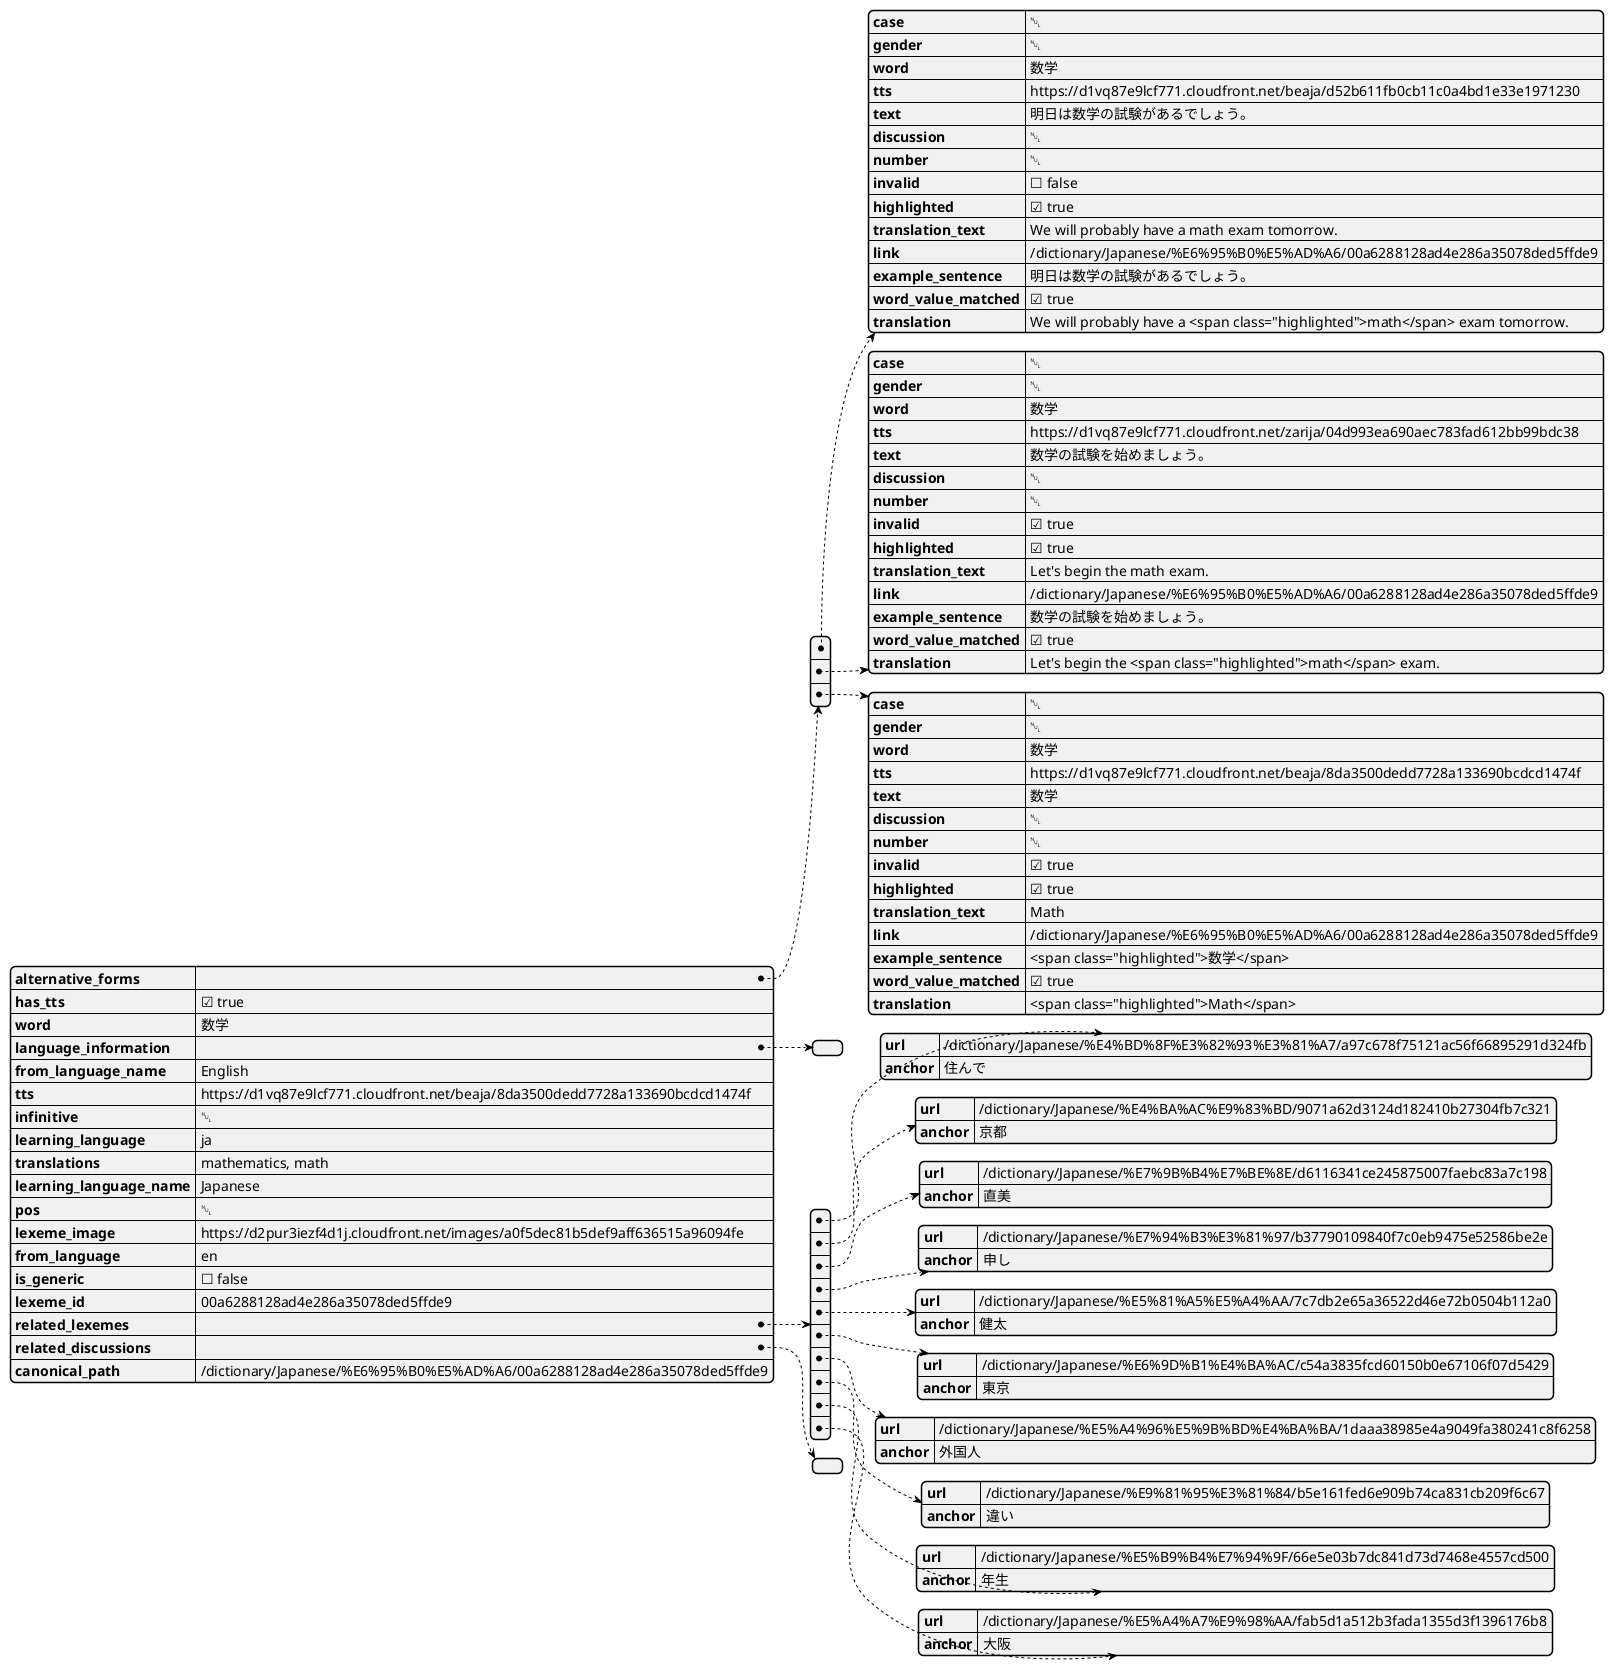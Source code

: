 @startjson "Word Definition"
{
    "alternative_forms": [
        {
            "case": null,
            "gender": null,
            "word": "数学",
            "tts": "https://d1vq87e9lcf771.cloudfront.net/beaja/d52b611fb0cb11c0a4bd1e33e1971230",
            "text": "明日は数学の試験があるでしょう。",
            "discussion": null,
            "number": null,
            "invalid": false,
            "highlighted": true,
            "translation_text": "We will probably have a math exam tomorrow.",
            "link": "/dictionary/Japanese/%E6%95%B0%E5%AD%A6/00a6288128ad4e286a35078ded5ffde9",
            "example_sentence": "明日は数学の試験があるでしょう。",
            "word_value_matched": true,
            "translation": "We will probably have a <span class=\"highlighted\">math</span> exam tomorrow."
        },
        {
            "case": null,
            "gender": null,
            "word": "数学",
            "tts": "https://d1vq87e9lcf771.cloudfront.net/zarija/04d993ea690aec783fad612bb99bdc38",
            "text": "数学の試験を始めましょう。",
            "discussion": null,
            "number": null,
            "invalid": true,
            "highlighted": true,
            "translation_text": "Let's begin the math exam.",
            "link": "/dictionary/Japanese/%E6%95%B0%E5%AD%A6/00a6288128ad4e286a35078ded5ffde9",
            "example_sentence": "数学の試験を始めましょう。",
            "word_value_matched": true,
            "translation": "Let's begin the <span class=\"highlighted\">math</span> exam."
        },
        {
            "case": null,
            "gender": null,
            "word": "数学",
            "tts": "https://d1vq87e9lcf771.cloudfront.net/beaja/8da3500dedd7728a133690bcdcd1474f",
            "text": "数学",
            "discussion": null,
            "number": null,
            "invalid": true,
            "highlighted": true,
            "translation_text": "Math",
            "link": "/dictionary/Japanese/%E6%95%B0%E5%AD%A6/00a6288128ad4e286a35078ded5ffde9",
            "example_sentence": "<span class=\"highlighted\">数学</span>",
            "word_value_matched": true,
            "translation": "<span class=\"highlighted\">Math</span>"
        }
    ],
    "has_tts": true,
    "word": "数学",
    "language_information": {},
    "from_language_name": "English",
    "tts": "https://d1vq87e9lcf771.cloudfront.net/beaja/8da3500dedd7728a133690bcdcd1474f",
    "infinitive": null,
    "learning_language": "ja",
    "translations": "mathematics, math",
    "learning_language_name": "Japanese",
    "pos": null,
    "lexeme_image": "https://d2pur3iezf4d1j.cloudfront.net/images/a0f5dec81b5def9aff636515a96094fe",
    "from_language": "en",
    "is_generic": false,
    "lexeme_id": "00a6288128ad4e286a35078ded5ffde9",
    "related_lexemes": [
        {
            "url": "/dictionary/Japanese/%E4%BD%8F%E3%82%93%E3%81%A7/a97c678f75121ac56f66895291d324fb",
            "anchor": "住んで"
        },
        {
            "url": "/dictionary/Japanese/%E4%BA%AC%E9%83%BD/9071a62d3124d182410b27304fb7c321",
            "anchor": "京都"
        },
        {
            "url": "/dictionary/Japanese/%E7%9B%B4%E7%BE%8E/d6116341ce245875007faebc83a7c198",
            "anchor": "直美"
        },
        {
            "url": "/dictionary/Japanese/%E7%94%B3%E3%81%97/b37790109840f7c0eb9475e52586be2e",
            "anchor": "申し"
        },
        {
            "url": "/dictionary/Japanese/%E5%81%A5%E5%A4%AA/7c7db2e65a36522d46e72b0504b112a0",
            "anchor": "健太"
        },
        {
            "url": "/dictionary/Japanese/%E6%9D%B1%E4%BA%AC/c54a3835fcd60150b0e67106f07d5429",
            "anchor": "東京"
        },
        {
            "url": "/dictionary/Japanese/%E5%A4%96%E5%9B%BD%E4%BA%BA/1daaa38985e4a9049fa380241c8f6258",
            "anchor": "外国人"
        },
        {
            "url": "/dictionary/Japanese/%E9%81%95%E3%81%84/b5e161fed6e909b74ca831cb209f6c67",
            "anchor": "違い"
        },
        {
            "url": "/dictionary/Japanese/%E5%B9%B4%E7%94%9F/66e5e03b7dc841d73d7468e4557cd500",
            "anchor": "年生"
        },
        {
            "url": "/dictionary/Japanese/%E5%A4%A7%E9%98%AA/fab5d1a512b3fada1355d3f1396176b8",
            "anchor": "大阪"
        }
    ],
    "related_discussions": [],
    "canonical_path": "/dictionary/Japanese/%E6%95%B0%E5%AD%A6/00a6288128ad4e286a35078ded5ffde9"
}
@endjson
